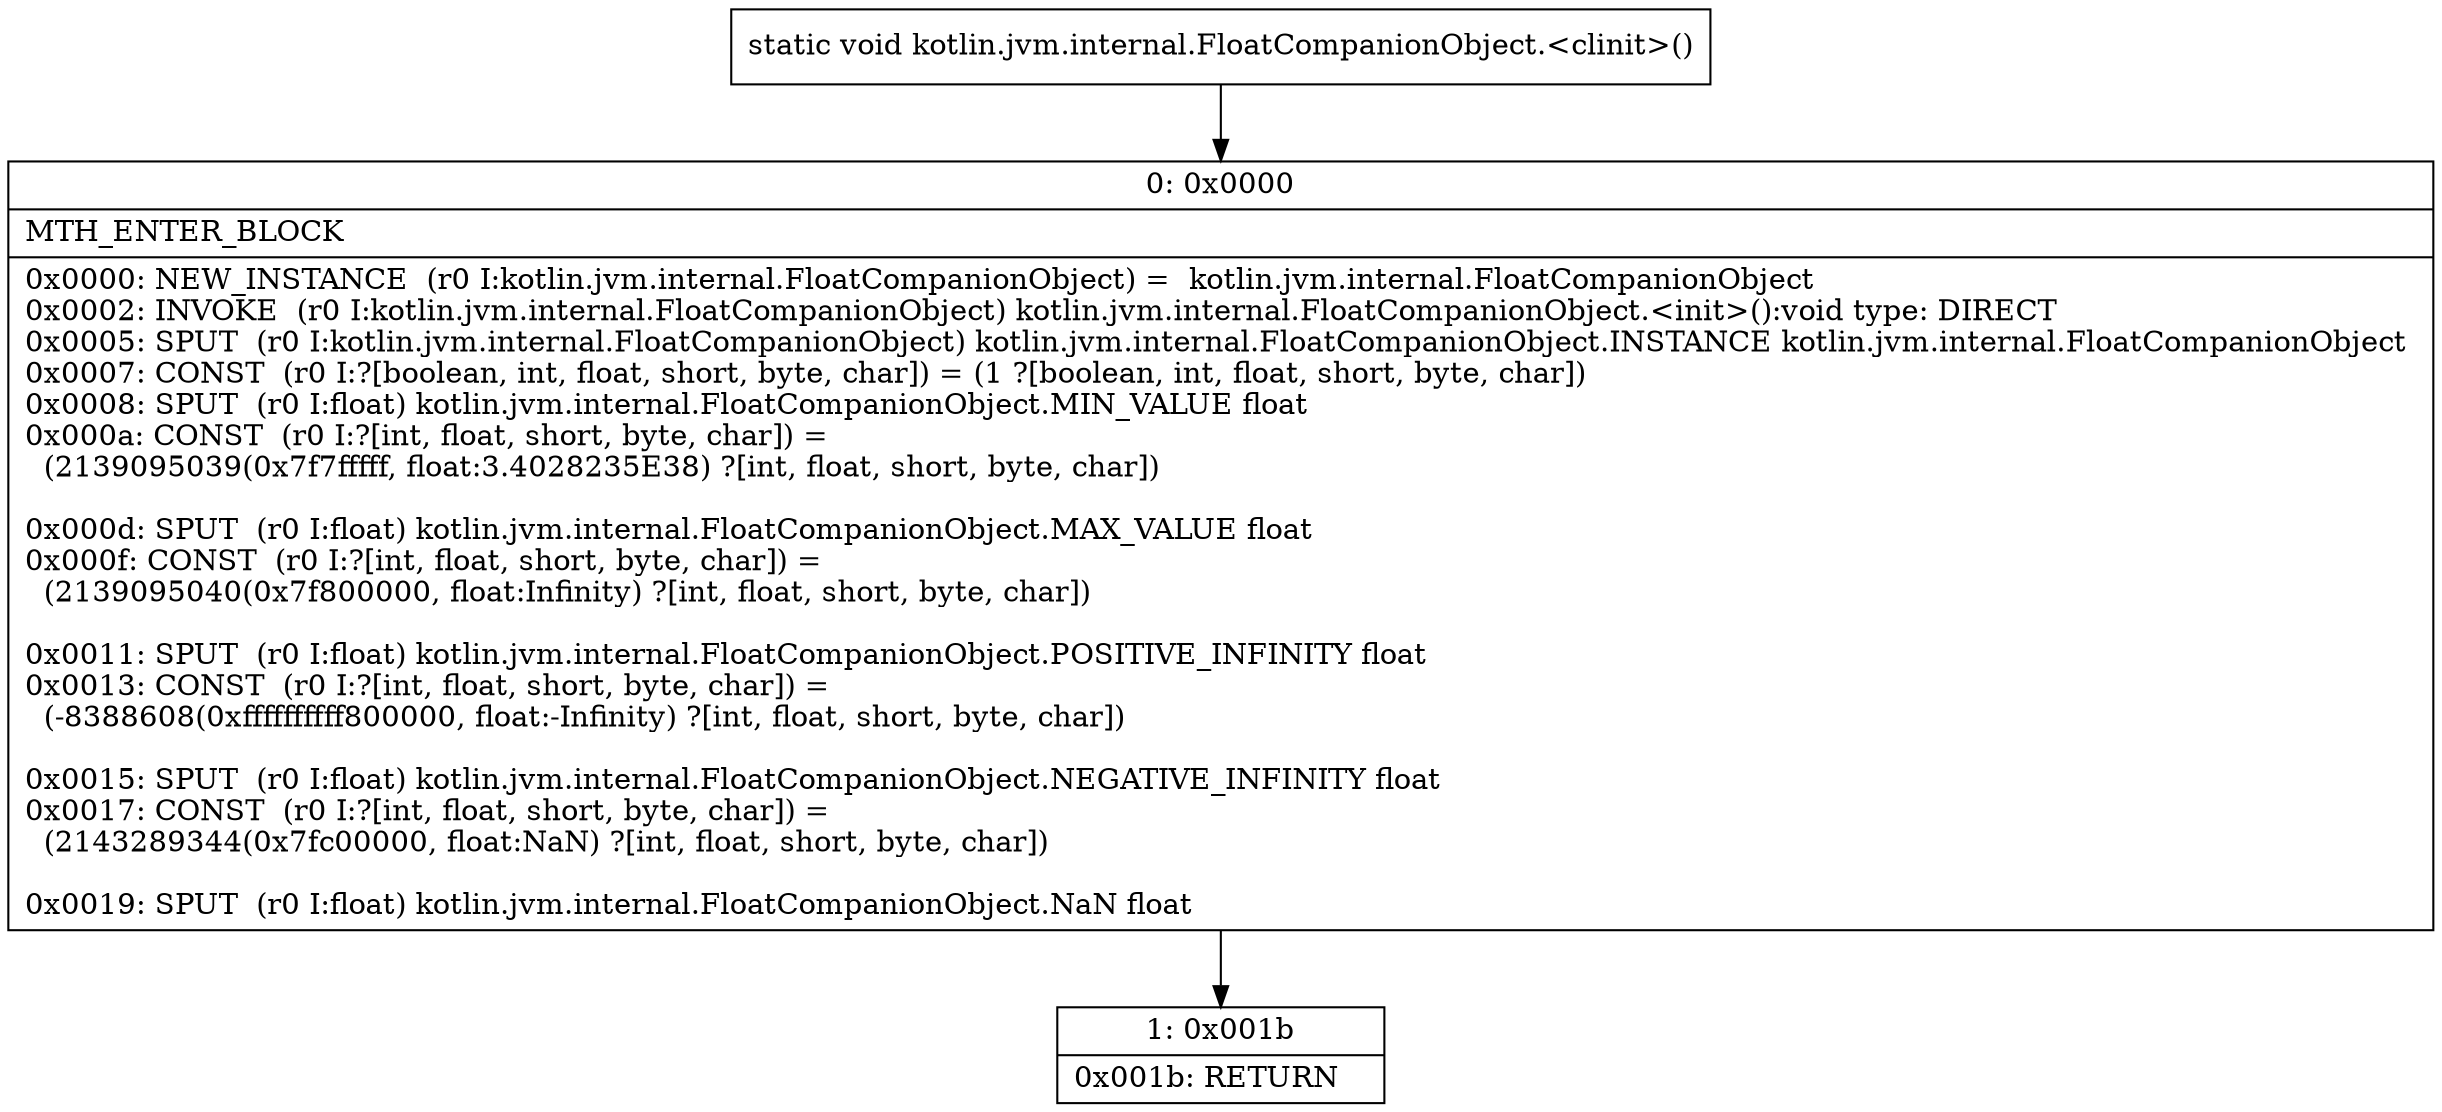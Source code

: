 digraph "CFG forkotlin.jvm.internal.FloatCompanionObject.\<clinit\>()V" {
Node_0 [shape=record,label="{0\:\ 0x0000|MTH_ENTER_BLOCK\l|0x0000: NEW_INSTANCE  (r0 I:kotlin.jvm.internal.FloatCompanionObject) =  kotlin.jvm.internal.FloatCompanionObject \l0x0002: INVOKE  (r0 I:kotlin.jvm.internal.FloatCompanionObject) kotlin.jvm.internal.FloatCompanionObject.\<init\>():void type: DIRECT \l0x0005: SPUT  (r0 I:kotlin.jvm.internal.FloatCompanionObject) kotlin.jvm.internal.FloatCompanionObject.INSTANCE kotlin.jvm.internal.FloatCompanionObject \l0x0007: CONST  (r0 I:?[boolean, int, float, short, byte, char]) = (1 ?[boolean, int, float, short, byte, char]) \l0x0008: SPUT  (r0 I:float) kotlin.jvm.internal.FloatCompanionObject.MIN_VALUE float \l0x000a: CONST  (r0 I:?[int, float, short, byte, char]) = \l  (2139095039(0x7f7fffff, float:3.4028235E38) ?[int, float, short, byte, char])\l \l0x000d: SPUT  (r0 I:float) kotlin.jvm.internal.FloatCompanionObject.MAX_VALUE float \l0x000f: CONST  (r0 I:?[int, float, short, byte, char]) = \l  (2139095040(0x7f800000, float:Infinity) ?[int, float, short, byte, char])\l \l0x0011: SPUT  (r0 I:float) kotlin.jvm.internal.FloatCompanionObject.POSITIVE_INFINITY float \l0x0013: CONST  (r0 I:?[int, float, short, byte, char]) = \l  (\-8388608(0xffffffffff800000, float:\-Infinity) ?[int, float, short, byte, char])\l \l0x0015: SPUT  (r0 I:float) kotlin.jvm.internal.FloatCompanionObject.NEGATIVE_INFINITY float \l0x0017: CONST  (r0 I:?[int, float, short, byte, char]) = \l  (2143289344(0x7fc00000, float:NaN) ?[int, float, short, byte, char])\l \l0x0019: SPUT  (r0 I:float) kotlin.jvm.internal.FloatCompanionObject.NaN float \l}"];
Node_1 [shape=record,label="{1\:\ 0x001b|0x001b: RETURN   \l}"];
MethodNode[shape=record,label="{static void kotlin.jvm.internal.FloatCompanionObject.\<clinit\>() }"];
MethodNode -> Node_0;
Node_0 -> Node_1;
}

